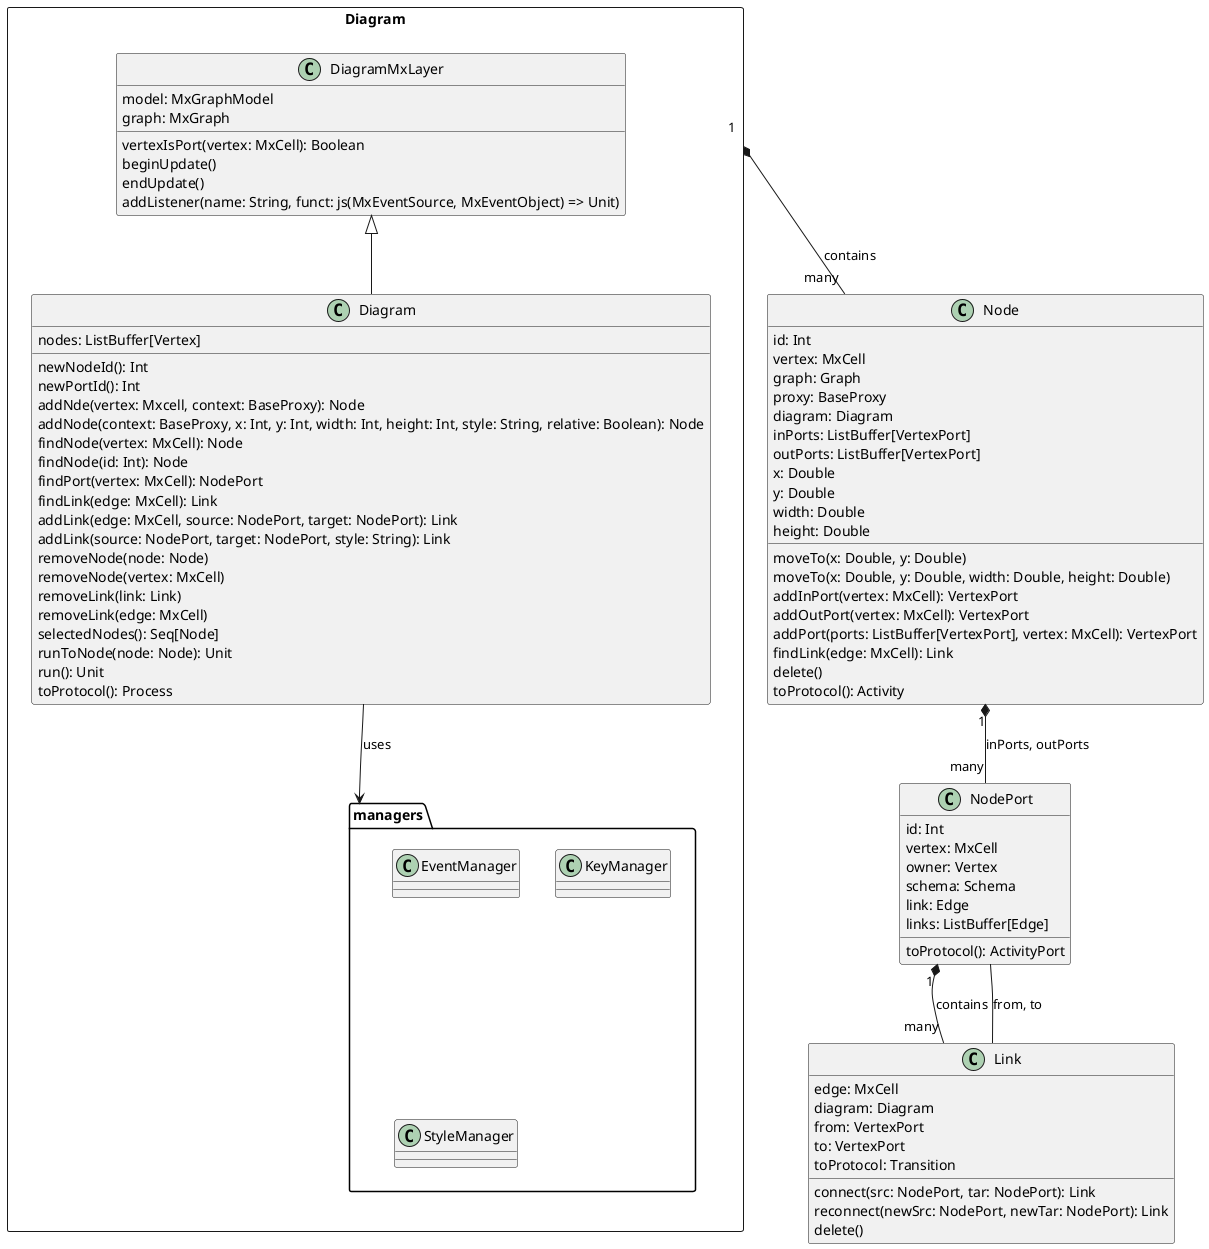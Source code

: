 @startuml

package Diagram <<Rectangle>> {
    class DiagramMxLayer {
        model: MxGraphModel
        graph: MxGraph
        vertexIsPort(vertex: MxCell): Boolean
        beginUpdate()
        endUpdate()
        addListener(name: String, funct: js(MxEventSource, MxEventObject) => Unit)
    }

    class Diagram {
        nodes: ListBuffer[Vertex]
        newNodeId(): Int
        newPortId(): Int
        addNde(vertex: Mxcell, context: BaseProxy): Node
        addNode(context: BaseProxy, x: Int, y: Int, width: Int, height: Int, style: String, relative: Boolean): Node
        findNode(vertex: MxCell): Node
        findNode(id: Int): Node
        findPort(vertex: MxCell): NodePort
        findLink(edge: MxCell): Link
        addLink(edge: MxCell, source: NodePort, target: NodePort): Link
        addLink(source: NodePort, target: NodePort, style: String): Link
        removeNode(node: Node)
        removeNode(vertex: MxCell)
        removeLink(link: Link)
        removeLink(edge: MxCell)
        selectedNodes(): Seq[Node]
        runToNode(node: Node): Unit
        run(): Unit
        toProtocol(): Process
    }

    DiagramMxLayer <|-- Diagram

    package managers {
        class EventManager
        class KeyManager
        class StyleManager
    }

    Diagram --> managers: uses
}

class Node {
    id: Int
    vertex: MxCell
    graph: Graph
    proxy: BaseProxy
    diagram: Diagram
    inPorts: ListBuffer[VertexPort]
    outPorts: ListBuffer[VertexPort]
    x: Double
    y: Double
    width: Double
    height: Double
    moveTo(x: Double, y: Double)
    moveTo(x: Double, y: Double, width: Double, height: Double)
    addInPort(vertex: MxCell): VertexPort
    addOutPort(vertex: MxCell): VertexPort
    addPort(ports: ListBuffer[VertexPort], vertex: MxCell): VertexPort
    findLink(edge: MxCell): Link
    delete()
    toProtocol(): Activity
}

Diagram "1" *-- "many" Node: contains

class NodePort {
    id: Int
    vertex: MxCell
    owner: Vertex
    schema: Schema
    link: Edge
    links: ListBuffer[Edge]
    toProtocol(): ActivityPort
}

Node "1" *-- "many" NodePort: inPorts, outPorts

class Link {
    edge: MxCell
    diagram: Diagram
    from: VertexPort
    to: VertexPort
    connect(src: NodePort, tar: NodePort): Link
    reconnect(newSrc: NodePort, newTar: NodePort): Link
    delete()
    toProtocol: Transition
}

NodePort "1" *-- "many" Link: contains
Link -- NodePort: from, to

@enduml
